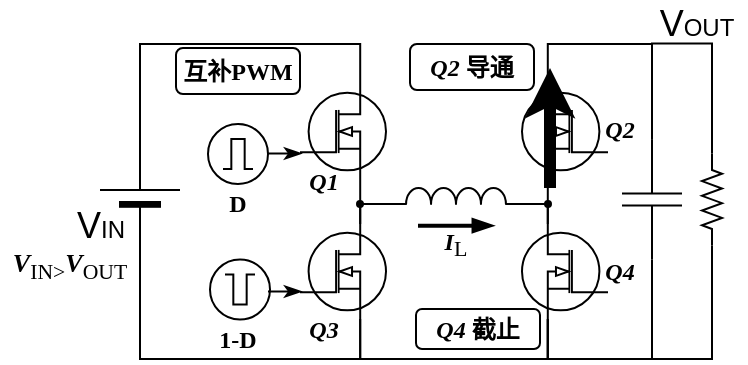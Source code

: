 <mxfile version="14.5.10" type="github">
  <diagram name="Page-1" id="7e0a89b8-554c-2b80-1dc8-d5c74ca68de4">
    <mxGraphModel dx="687" dy="385" grid="1" gridSize="10" guides="1" tooltips="1" connect="1" arrows="1" fold="1" page="1" pageScale="1" pageWidth="1100" pageHeight="850" background="#ffffff" math="0" shadow="0">
      <root>
        <mxCell id="0" />
        <mxCell id="1" parent="0" />
        <mxCell id="vYqflnCAgJayOKZE_ec5-8" value="&lt;font face=&quot;Times New Roman&quot;&gt;&lt;b&gt;&lt;i&gt;Q2&amp;nbsp;&lt;/i&gt;导通&lt;/b&gt;&lt;/font&gt;" style="rounded=1;whiteSpace=wrap;html=1;" parent="1" vertex="1">
          <mxGeometry x="335" y="220" width="62" height="23" as="geometry" />
        </mxCell>
        <mxCell id="vYqflnCAgJayOKZE_ec5-19" value="&lt;font face=&quot;Times New Roman&quot; style=&quot;font-weight: bold ; font-style: italic&quot;&gt;Q4&amp;nbsp;&lt;/font&gt;&lt;b&gt;截止&lt;/b&gt;" style="rounded=1;whiteSpace=wrap;html=1;" parent="1" vertex="1">
          <mxGeometry x="338" y="352.5" width="62" height="20" as="geometry" />
        </mxCell>
        <mxCell id="vYqflnCAgJayOKZE_ec5-12" value="" style="ellipse;whiteSpace=wrap;html=1;aspect=fixed;" parent="1" vertex="1">
          <mxGeometry x="234" y="260" width="30" height="30" as="geometry" />
        </mxCell>
        <mxCell id="vYqflnCAgJayOKZE_ec5-11" value="" style="ellipse;whiteSpace=wrap;html=1;aspect=fixed;" parent="1" vertex="1">
          <mxGeometry x="235" y="327.75" width="30" height="30" as="geometry" />
        </mxCell>
        <mxCell id="STrl3_DRAEaX8d2Ob24q-1" style="edgeStyle=orthogonalEdgeStyle;rounded=0;orthogonalLoop=1;jettySize=auto;html=1;exitX=0.7;exitY=0;exitDx=0;exitDy=0;exitPerimeter=0;entryX=1;entryY=0.5;entryDx=0;entryDy=0;entryPerimeter=0;endArrow=none;endFill=0;endSize=5;strokeColor=#000000;strokeWidth=1;" parent="1" source="STrl3_DRAEaX8d2Ob24q-2" target="STrl3_DRAEaX8d2Ob24q-17" edge="1">
          <mxGeometry relative="1" as="geometry" />
        </mxCell>
        <mxCell id="STrl3_DRAEaX8d2Ob24q-2" value="" style="verticalLabelPosition=bottom;shadow=0;dashed=0;align=center;html=1;verticalAlign=top;shape=mxgraph.electrical.mosfets1.n-channel_mosfet_1;strokeWidth=1;direction=west;flipH=1;flipV=1;" parent="1" vertex="1">
          <mxGeometry x="280" y="240" width="43" height="47.5" as="geometry" />
        </mxCell>
        <mxCell id="STrl3_DRAEaX8d2Ob24q-3" style="edgeStyle=orthogonalEdgeStyle;rounded=0;orthogonalLoop=1;jettySize=auto;html=1;exitX=0.7;exitY=0;exitDx=0;exitDy=0;exitPerimeter=0;entryX=0.7;entryY=1;entryDx=0;entryDy=0;entryPerimeter=0;endArrow=none;endFill=0;endSize=5;strokeColor=#000000;strokeWidth=1;" parent="1" source="STrl3_DRAEaX8d2Ob24q-5" target="STrl3_DRAEaX8d2Ob24q-2" edge="1">
          <mxGeometry relative="1" as="geometry" />
        </mxCell>
        <mxCell id="STrl3_DRAEaX8d2Ob24q-4" style="edgeStyle=orthogonalEdgeStyle;rounded=0;orthogonalLoop=1;jettySize=auto;html=1;exitX=0.7;exitY=1;exitDx=0;exitDy=0;exitPerimeter=0;entryX=0.7;entryY=1;entryDx=0;entryDy=0;entryPerimeter=0;endArrow=none;endFill=0;endSize=5;strokeColor=#000000;strokeWidth=1;" parent="1" source="STrl3_DRAEaX8d2Ob24q-5" target="STrl3_DRAEaX8d2Ob24q-10" edge="1">
          <mxGeometry relative="1" as="geometry" />
        </mxCell>
        <mxCell id="STrl3_DRAEaX8d2Ob24q-5" value="" style="verticalLabelPosition=bottom;shadow=0;dashed=0;align=center;html=1;verticalAlign=top;shape=mxgraph.electrical.mosfets1.n-channel_mosfet_1;strokeWidth=1;direction=west;flipH=1;flipV=1;" parent="1" vertex="1">
          <mxGeometry x="280" y="310" width="43" height="47.5" as="geometry" />
        </mxCell>
        <mxCell id="STrl3_DRAEaX8d2Ob24q-6" style="edgeStyle=orthogonalEdgeStyle;rounded=0;orthogonalLoop=1;jettySize=auto;html=1;exitX=0.7;exitY=0;exitDx=0;exitDy=0;exitPerimeter=0;entryX=0;entryY=0.5;entryDx=0;entryDy=0;entryPerimeter=0;endArrow=none;endFill=0;endSize=5;strokeColor=#000000;strokeWidth=1;" parent="1" source="STrl3_DRAEaX8d2Ob24q-7" target="STrl3_DRAEaX8d2Ob24q-24" edge="1">
          <mxGeometry relative="1" as="geometry" />
        </mxCell>
        <mxCell id="STrl3_DRAEaX8d2Ob24q-7" value="" style="verticalLabelPosition=bottom;shadow=0;dashed=0;align=center;html=1;verticalAlign=top;shape=mxgraph.electrical.mosfets1.n-channel_mosfet_1;strokeWidth=1;direction=west;flipH=0;flipV=1;" parent="1" vertex="1">
          <mxGeometry x="391" y="240" width="43" height="47.5" as="geometry" />
        </mxCell>
        <mxCell id="STrl3_DRAEaX8d2Ob24q-8" style="edgeStyle=orthogonalEdgeStyle;rounded=0;orthogonalLoop=1;jettySize=auto;html=1;exitX=0.7;exitY=0;exitDx=0;exitDy=0;exitPerimeter=0;entryX=0.7;entryY=1;entryDx=0;entryDy=0;entryPerimeter=0;endArrow=none;endFill=0;endSize=5;strokeColor=#000000;strokeWidth=1;" parent="1" source="STrl3_DRAEaX8d2Ob24q-10" target="STrl3_DRAEaX8d2Ob24q-7" edge="1">
          <mxGeometry relative="1" as="geometry" />
        </mxCell>
        <mxCell id="STrl3_DRAEaX8d2Ob24q-9" style="edgeStyle=orthogonalEdgeStyle;rounded=0;orthogonalLoop=1;jettySize=auto;html=1;exitX=0.7;exitY=1;exitDx=0;exitDy=0;exitPerimeter=0;entryX=1;entryY=0.5;entryDx=0;entryDy=0;entryPerimeter=0;endArrow=none;endFill=0;endSize=5;strokeColor=#000000;strokeWidth=1;" parent="1" source="STrl3_DRAEaX8d2Ob24q-10" target="STrl3_DRAEaX8d2Ob24q-26" edge="1">
          <mxGeometry relative="1" as="geometry" />
        </mxCell>
        <mxCell id="STrl3_DRAEaX8d2Ob24q-10" value="" style="verticalLabelPosition=bottom;shadow=0;dashed=0;align=center;html=1;verticalAlign=top;shape=mxgraph.electrical.mosfets1.n-channel_mosfet_1;strokeWidth=1;direction=west;flipH=0;flipV=1;" parent="1" vertex="1">
          <mxGeometry x="391" y="310" width="43" height="47.5" as="geometry" />
        </mxCell>
        <mxCell id="STrl3_DRAEaX8d2Ob24q-11" style="edgeStyle=orthogonalEdgeStyle;rounded=0;orthogonalLoop=1;jettySize=auto;html=1;exitX=0;exitY=1;exitDx=0;exitDy=0;exitPerimeter=0;entryX=0.7;entryY=0;entryDx=0;entryDy=0;entryPerimeter=0;endArrow=none;endFill=0;endSize=5;strokeColor=#000000;strokeWidth=1;" parent="1" target="STrl3_DRAEaX8d2Ob24q-5" edge="1">
          <mxGeometry relative="1" as="geometry">
            <mxPoint x="331" y="300" as="sourcePoint" />
          </mxGeometry>
        </mxCell>
        <mxCell id="STrl3_DRAEaX8d2Ob24q-12" style="edgeStyle=orthogonalEdgeStyle;rounded=0;orthogonalLoop=1;jettySize=auto;html=1;exitX=1;exitY=1;exitDx=0;exitDy=0;exitPerimeter=0;entryX=0.7;entryY=0;entryDx=0;entryDy=0;entryPerimeter=0;endArrow=none;endFill=0;endSize=5;strokeColor=#000000;strokeWidth=1;" parent="1" target="STrl3_DRAEaX8d2Ob24q-10" edge="1">
          <mxGeometry relative="1" as="geometry">
            <mxPoint x="386" y="300" as="sourcePoint" />
          </mxGeometry>
        </mxCell>
        <mxCell id="STrl3_DRAEaX8d2Ob24q-13" value="" style="pointerEvents=1;verticalLabelPosition=bottom;shadow=0;dashed=0;align=center;html=1;verticalAlign=top;shape=mxgraph.electrical.inductors.inductor_3;strokeWidth=1;direction=east;" parent="1" vertex="1">
          <mxGeometry x="319" y="292" width="78" height="8" as="geometry" />
        </mxCell>
        <mxCell id="STrl3_DRAEaX8d2Ob24q-14" value="" style="ellipse;whiteSpace=wrap;html=1;aspect=fixed;shadow=0;dashed=0;strokeWidth=2;" parent="1" vertex="1">
          <mxGeometry x="309" y="299" width="2" height="2" as="geometry" />
        </mxCell>
        <mxCell id="STrl3_DRAEaX8d2Ob24q-15" value="" style="ellipse;whiteSpace=wrap;html=1;aspect=fixed;shadow=0;dashed=0;strokeWidth=2;" parent="1" vertex="1">
          <mxGeometry x="403" y="299" width="2" height="2" as="geometry" />
        </mxCell>
        <mxCell id="STrl3_DRAEaX8d2Ob24q-16" style="edgeStyle=orthogonalEdgeStyle;rounded=0;orthogonalLoop=1;jettySize=auto;html=1;exitX=0;exitY=0.5;exitDx=0;exitDy=0;exitPerimeter=0;entryX=0.7;entryY=1;entryDx=0;entryDy=0;entryPerimeter=0;endArrow=none;endFill=0;endSize=5;strokeColor=#000000;strokeWidth=1;" parent="1" source="STrl3_DRAEaX8d2Ob24q-17" target="STrl3_DRAEaX8d2Ob24q-5" edge="1">
          <mxGeometry relative="1" as="geometry" />
        </mxCell>
        <mxCell id="STrl3_DRAEaX8d2Ob24q-17" value="" style="verticalLabelPosition=bottom;shadow=0;dashed=0;align=center;fillColor=#000000;html=1;verticalAlign=top;strokeWidth=1;shape=mxgraph.electrical.miscellaneous.monocell_battery;rounded=1;comic=0;labelBackgroundColor=none;fontFamily=Verdana;fontSize=12;flipH=1;direction=north;" parent="1" vertex="1">
          <mxGeometry x="180" y="266" width="40" height="60" as="geometry" />
        </mxCell>
        <mxCell id="STrl3_DRAEaX8d2Ob24q-18" value="&lt;font style=&quot;font-size: 18px&quot;&gt;V&lt;/font&gt;&lt;font style=&quot;font-size: 12px&quot;&gt;IN&lt;/font&gt;" style="text;html=1;align=center;verticalAlign=middle;resizable=0;points=[];autosize=1;" parent="1" vertex="1">
          <mxGeometry x="160" y="301" width="40" height="20" as="geometry" />
        </mxCell>
        <mxCell id="STrl3_DRAEaX8d2Ob24q-19" value="&lt;font face=&quot;Times New Roman&quot;&gt;&lt;i&gt;&lt;b&gt;Q1&lt;/b&gt;&lt;/i&gt;&lt;/font&gt;" style="text;html=1;strokeColor=none;fillColor=none;align=center;verticalAlign=middle;whiteSpace=wrap;rounded=0;" parent="1" vertex="1">
          <mxGeometry x="271.5" y="279" width="40" height="20" as="geometry" />
        </mxCell>
        <mxCell id="STrl3_DRAEaX8d2Ob24q-20" value="&lt;font face=&quot;Times New Roman&quot;&gt;&lt;i&gt;&lt;b&gt;Q2&lt;br&gt;&lt;/b&gt;&lt;/i&gt;&lt;/font&gt;" style="text;html=1;strokeColor=none;fillColor=none;align=center;verticalAlign=middle;whiteSpace=wrap;rounded=0;" parent="1" vertex="1">
          <mxGeometry x="420" y="253" width="40" height="20" as="geometry" />
        </mxCell>
        <mxCell id="STrl3_DRAEaX8d2Ob24q-21" value="&lt;font face=&quot;Times New Roman&quot;&gt;&lt;i&gt;&lt;b&gt;Q3&lt;/b&gt;&lt;/i&gt;&lt;/font&gt;" style="text;html=1;strokeColor=none;fillColor=none;align=center;verticalAlign=middle;whiteSpace=wrap;rounded=0;" parent="1" vertex="1">
          <mxGeometry x="271.5" y="352.5" width="40" height="20" as="geometry" />
        </mxCell>
        <mxCell id="STrl3_DRAEaX8d2Ob24q-22" value="&lt;font face=&quot;Times New Roman&quot;&gt;&lt;i&gt;&lt;b&gt;Q4&lt;/b&gt;&lt;/i&gt;&lt;/font&gt;" style="text;html=1;strokeColor=none;fillColor=none;align=center;verticalAlign=middle;whiteSpace=wrap;rounded=0;" parent="1" vertex="1">
          <mxGeometry x="420" y="323.75" width="40" height="20" as="geometry" />
        </mxCell>
        <mxCell id="STrl3_DRAEaX8d2Ob24q-23" style="edgeStyle=orthogonalEdgeStyle;rounded=0;orthogonalLoop=1;jettySize=auto;html=1;exitX=1;exitY=0.5;exitDx=0;exitDy=0;exitPerimeter=0;endArrow=none;endFill=0;endSize=5;strokeColor=#000000;strokeWidth=1;entryX=0.7;entryY=1;entryDx=0;entryDy=0;entryPerimeter=0;" parent="1" source="STrl3_DRAEaX8d2Ob24q-24" target="STrl3_DRAEaX8d2Ob24q-10" edge="1">
          <mxGeometry relative="1" as="geometry">
            <mxPoint x="430" y="380" as="targetPoint" />
          </mxGeometry>
        </mxCell>
        <mxCell id="STrl3_DRAEaX8d2Ob24q-24" value="" style="pointerEvents=1;verticalLabelPosition=bottom;shadow=0;dashed=0;align=center;html=1;verticalAlign=top;shape=mxgraph.electrical.capacitors.capacitor_1;direction=south;" parent="1" vertex="1">
          <mxGeometry x="441" y="267.75" width="30" height="60" as="geometry" />
        </mxCell>
        <mxCell id="STrl3_DRAEaX8d2Ob24q-25" style="edgeStyle=orthogonalEdgeStyle;rounded=0;orthogonalLoop=1;jettySize=auto;html=1;exitX=0;exitY=0.5;exitDx=0;exitDy=0;exitPerimeter=0;entryX=0;entryY=0.5;entryDx=0;entryDy=0;entryPerimeter=0;endArrow=none;endFill=0;endSize=5;strokeColor=#000000;strokeWidth=1;" parent="1" source="STrl3_DRAEaX8d2Ob24q-26" target="STrl3_DRAEaX8d2Ob24q-24" edge="1">
          <mxGeometry relative="1" as="geometry">
            <Array as="points">
              <mxPoint x="486" y="219.75" />
              <mxPoint x="456" y="219.75" />
            </Array>
          </mxGeometry>
        </mxCell>
        <mxCell id="STrl3_DRAEaX8d2Ob24q-26" value="" style="pointerEvents=1;verticalLabelPosition=bottom;shadow=0;dashed=0;align=center;html=1;verticalAlign=top;shape=mxgraph.electrical.resistors.resistor_2;strokeWidth=1;direction=south;" parent="1" vertex="1">
          <mxGeometry x="481" y="274.75" width="10" height="46" as="geometry" />
        </mxCell>
        <mxCell id="v6tkJ2GT0aAer87_zzX_-1" value="&lt;font face=&quot;Times New Roman&quot;&gt;&lt;b style=&quot;font-style: italic&quot;&gt;I&lt;/b&gt;&lt;sub&gt;&lt;font style=&quot;font-size: 11px&quot;&gt;L&lt;/font&gt;&lt;/sub&gt;&lt;br&gt;&lt;/font&gt;" style="text;html=1;strokeColor=none;fillColor=none;align=center;verticalAlign=middle;whiteSpace=wrap;rounded=0;" parent="1" vertex="1">
          <mxGeometry x="338" y="310" width="40" height="20" as="geometry" />
        </mxCell>
        <mxCell id="zk9AVnoM1tUe2nTzyNRS-10" value="" style="endArrow=blockThin;html=1;endFill=1;strokeWidth=2;" parent="1" edge="1">
          <mxGeometry width="50" height="50" relative="1" as="geometry">
            <mxPoint x="339" y="310.83" as="sourcePoint" />
            <mxPoint x="377" y="310.83" as="targetPoint" />
          </mxGeometry>
        </mxCell>
        <mxCell id="vYqflnCAgJayOKZE_ec5-2" value="" style="endArrow=classic;html=1;strokeWidth=6;" parent="1" edge="1">
          <mxGeometry width="50" height="50" relative="1" as="geometry">
            <mxPoint x="405" y="292" as="sourcePoint" />
            <mxPoint x="405" y="232" as="targetPoint" />
          </mxGeometry>
        </mxCell>
        <mxCell id="vYqflnCAgJayOKZE_ec5-9" value="" style="pointerEvents=1;verticalLabelPosition=bottom;shadow=0;dashed=0;align=center;html=1;verticalAlign=top;shape=mxgraph.electrical.waveforms.pulse_1;" parent="1" vertex="1">
          <mxGeometry x="241.5" y="267.5" width="15" height="15" as="geometry" />
        </mxCell>
        <mxCell id="vYqflnCAgJayOKZE_ec5-10" value="" style="pointerEvents=1;verticalLabelPosition=bottom;shadow=0;dashed=0;align=center;html=1;verticalAlign=top;shape=mxgraph.electrical.waveforms.pulse_2;" parent="1" vertex="1">
          <mxGeometry x="242.5" y="335.25" width="15" height="15" as="geometry" />
        </mxCell>
        <mxCell id="vYqflnCAgJayOKZE_ec5-14" value="" style="endArrow=classicThin;html=1;strokeWidth=1;endFill=1;" parent="1" edge="1">
          <mxGeometry width="50" height="50" relative="1" as="geometry">
            <mxPoint x="264" y="343.75" as="sourcePoint" />
            <mxPoint x="281" y="343.75" as="targetPoint" />
          </mxGeometry>
        </mxCell>
        <mxCell id="vYqflnCAgJayOKZE_ec5-15" value="" style="endArrow=classicThin;html=1;strokeWidth=1;endFill=1;" parent="1" edge="1">
          <mxGeometry width="50" height="50" relative="1" as="geometry">
            <mxPoint x="264" y="274.75" as="sourcePoint" />
            <mxPoint x="281" y="274.75" as="targetPoint" />
          </mxGeometry>
        </mxCell>
        <mxCell id="vYqflnCAgJayOKZE_ec5-16" value="&lt;font face=&quot;Times New Roman&quot;&gt;&lt;b&gt;D&lt;/b&gt;&lt;/font&gt;" style="text;html=1;strokeColor=none;fillColor=none;align=center;verticalAlign=middle;whiteSpace=wrap;rounded=0;" parent="1" vertex="1">
          <mxGeometry x="229" y="290" width="40" height="20" as="geometry" />
        </mxCell>
        <mxCell id="vYqflnCAgJayOKZE_ec5-17" value="&lt;font face=&quot;Times New Roman&quot;&gt;&lt;b&gt;1-D&lt;/b&gt;&lt;/font&gt;" style="text;html=1;strokeColor=none;fillColor=none;align=center;verticalAlign=middle;whiteSpace=wrap;rounded=0;" parent="1" vertex="1">
          <mxGeometry x="229" y="357.75" width="40" height="20" as="geometry" />
        </mxCell>
        <mxCell id="vYqflnCAgJayOKZE_ec5-20" value="&lt;font face=&quot;Times New Roman&quot;&gt;&lt;b&gt;互补PWM&lt;/b&gt;&lt;/font&gt;" style="rounded=1;whiteSpace=wrap;html=1;" parent="1" vertex="1">
          <mxGeometry x="218" y="222" width="62" height="23" as="geometry" />
        </mxCell>
        <mxCell id="vYqflnCAgJayOKZE_ec5-21" value="&lt;font face=&quot;Times New Roman&quot; style=&quot;font-size: 13px&quot;&gt;&lt;b&gt;&lt;i&gt;V&lt;/i&gt;&lt;/b&gt;&lt;sub&gt;IN&amp;gt;&lt;/sub&gt;&lt;b&gt;&lt;i&gt;V&lt;/i&gt;&lt;/b&gt;&lt;sub&gt;OUT&lt;/sub&gt;&lt;/font&gt;" style="text;html=1;strokeColor=none;fillColor=none;align=center;verticalAlign=middle;whiteSpace=wrap;rounded=0;" parent="1" vertex="1">
          <mxGeometry x="130" y="321" width="70" height="20" as="geometry" />
        </mxCell>
        <mxCell id="vYqflnCAgJayOKZE_ec5-22" value="&lt;font style=&quot;font-size: 18px&quot;&gt;V&lt;/font&gt;&lt;font style=&quot;font-size: 12px&quot;&gt;OUT&lt;/font&gt;" style="text;html=1;align=center;verticalAlign=middle;resizable=0;points=[];autosize=1;" parent="1" vertex="1">
          <mxGeometry x="453" y="199.75" width="50" height="20" as="geometry" />
        </mxCell>
        <mxCell id="zPqKetk_RbVIkAB6RbYx-1" value="" style="shape=image;html=1;verticalAlign=top;verticalLabelPosition=bottom;labelBackgroundColor=#ffffff;imageAspect=0;aspect=fixed;image=https://cdn2.iconfinder.com/data/icons/essential-web-1-1/50/close-cross-error-wrong-reject-128.png;strokeWidth=7;" vertex="1" parent="1">
          <mxGeometry x="387.5" y="310" width="50" height="50" as="geometry" />
        </mxCell>
      </root>
    </mxGraphModel>
  </diagram>
</mxfile>
